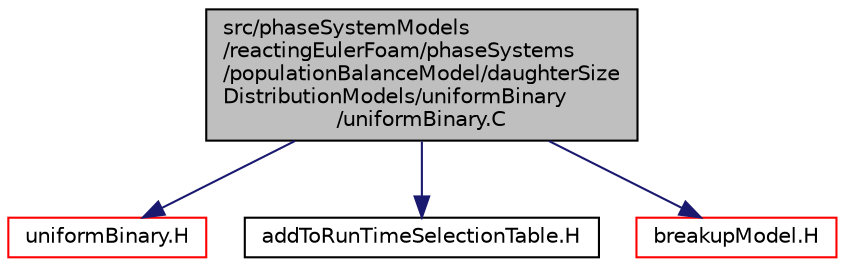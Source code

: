 digraph "src/phaseSystemModels/reactingEulerFoam/phaseSystems/populationBalanceModel/daughterSizeDistributionModels/uniformBinary/uniformBinary.C"
{
  bgcolor="transparent";
  edge [fontname="Helvetica",fontsize="10",labelfontname="Helvetica",labelfontsize="10"];
  node [fontname="Helvetica",fontsize="10",shape=record];
  Node1 [label="src/phaseSystemModels\l/reactingEulerFoam/phaseSystems\l/populationBalanceModel/daughterSize\lDistributionModels/uniformBinary\l/uniformBinary.C",height=0.2,width=0.4,color="black", fillcolor="grey75", style="filled" fontcolor="black"];
  Node1 -> Node2 [color="midnightblue",fontsize="10",style="solid",fontname="Helvetica"];
  Node2 [label="uniformBinary.H",height=0.2,width=0.4,color="red",URL="$uniformBinary_8H.html"];
  Node1 -> Node3 [color="midnightblue",fontsize="10",style="solid",fontname="Helvetica"];
  Node3 [label="addToRunTimeSelectionTable.H",height=0.2,width=0.4,color="black",URL="$addToRunTimeSelectionTable_8H.html",tooltip="Macros for easy insertion into run-time selection tables. "];
  Node1 -> Node4 [color="midnightblue",fontsize="10",style="solid",fontname="Helvetica"];
  Node4 [label="breakupModel.H",height=0.2,width=0.4,color="red",URL="$breakupModel_8H.html"];
}
